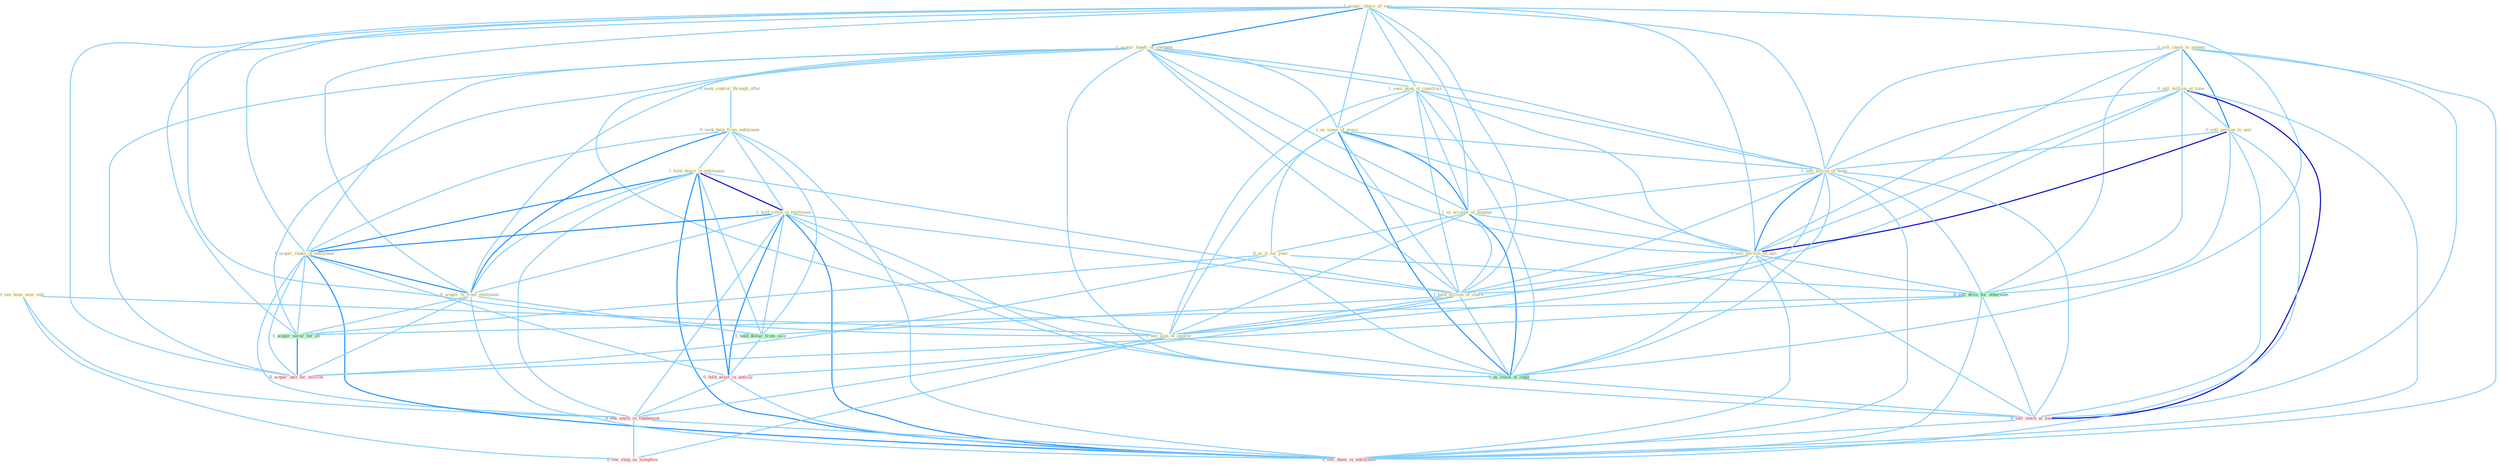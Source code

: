 Graph G{ 
    node
    [shape=polygon,style=filled,width=.5,height=.06,color="#BDFCC9",fixedsize=true,fontsize=4,
    fontcolor="#2f4f4f"];
    {node
    [color="#ffffe0", fontcolor="#8b7d6b"] "1_acquir_share_of_seri " "0_seek_control_through_offer " "1_acquir_hundr_of_compani " "0_sell_chain_to_manag " "1_seen_peak_of_construct " "0_see_hous_near_end " "1_us_some_of_proce " "0_sell_million_at_time " "0_seek_help_from_entitynam " "0_sell_portion_to_unit " "1_hold_degre_in_entitynam " "1_hold_stock_in_entitynam " "1_sell_billion_of_bond " "1_us_account_of_magnat " "1_sell_portion_of_unit " "1_acquir_stake_in_entitynam " "1_hold_million_of_share " "1_see_sign_of_improv " "0_us_it_for_year " "0_acquir_%_from_entitynam "}
{node [color="#fff0f5", fontcolor="#b22222"] "0_hold_asset_in_anticip " "0_sell_stock_at_time " "0_see_anyth_in_fundament " "0_acquir_unit_for_million " "0_see_shop_as_symptom " "0_sell_them_in_entitynam "}
edge [color="#B0E2FF"];

	"1_acquir_share_of_seri " -- "1_acquir_hundr_of_compani " [w="2", color="#1e90ff" , len=0.8];
	"1_acquir_share_of_seri " -- "1_seen_peak_of_construct " [w="1", color="#87cefa" ];
	"1_acquir_share_of_seri " -- "1_us_some_of_proce " [w="1", color="#87cefa" ];
	"1_acquir_share_of_seri " -- "1_sell_billion_of_bond " [w="1", color="#87cefa" ];
	"1_acquir_share_of_seri " -- "1_us_account_of_magnat " [w="1", color="#87cefa" ];
	"1_acquir_share_of_seri " -- "1_sell_portion_of_unit " [w="1", color="#87cefa" ];
	"1_acquir_share_of_seri " -- "1_acquir_stake_in_entitynam " [w="1", color="#87cefa" ];
	"1_acquir_share_of_seri " -- "1_hold_million_of_share " [w="1", color="#87cefa" ];
	"1_acquir_share_of_seri " -- "1_see_sign_of_improv " [w="1", color="#87cefa" ];
	"1_acquir_share_of_seri " -- "0_acquir_%_from_entitynam " [w="1", color="#87cefa" ];
	"1_acquir_share_of_seri " -- "1_acquir_secur_for_an " [w="1", color="#87cefa" ];
	"1_acquir_share_of_seri " -- "1_us_stock_of_capit " [w="1", color="#87cefa" ];
	"1_acquir_share_of_seri " -- "0_acquir_unit_for_million " [w="1", color="#87cefa" ];
	"0_seek_control_through_offer " -- "0_seek_help_from_entitynam " [w="1", color="#87cefa" ];
	"1_acquir_hundr_of_compani " -- "1_seen_peak_of_construct " [w="1", color="#87cefa" ];
	"1_acquir_hundr_of_compani " -- "1_us_some_of_proce " [w="1", color="#87cefa" ];
	"1_acquir_hundr_of_compani " -- "1_sell_billion_of_bond " [w="1", color="#87cefa" ];
	"1_acquir_hundr_of_compani " -- "1_us_account_of_magnat " [w="1", color="#87cefa" ];
	"1_acquir_hundr_of_compani " -- "1_sell_portion_of_unit " [w="1", color="#87cefa" ];
	"1_acquir_hundr_of_compani " -- "1_acquir_stake_in_entitynam " [w="1", color="#87cefa" ];
	"1_acquir_hundr_of_compani " -- "1_hold_million_of_share " [w="1", color="#87cefa" ];
	"1_acquir_hundr_of_compani " -- "1_see_sign_of_improv " [w="1", color="#87cefa" ];
	"1_acquir_hundr_of_compani " -- "0_acquir_%_from_entitynam " [w="1", color="#87cefa" ];
	"1_acquir_hundr_of_compani " -- "1_acquir_secur_for_an " [w="1", color="#87cefa" ];
	"1_acquir_hundr_of_compani " -- "1_us_stock_of_capit " [w="1", color="#87cefa" ];
	"1_acquir_hundr_of_compani " -- "0_acquir_unit_for_million " [w="1", color="#87cefa" ];
	"0_sell_chain_to_manag " -- "0_sell_million_at_time " [w="1", color="#87cefa" ];
	"0_sell_chain_to_manag " -- "0_sell_portion_to_unit " [w="2", color="#1e90ff" , len=0.8];
	"0_sell_chain_to_manag " -- "1_sell_billion_of_bond " [w="1", color="#87cefa" ];
	"0_sell_chain_to_manag " -- "1_sell_portion_of_unit " [w="1", color="#87cefa" ];
	"0_sell_chain_to_manag " -- "0_sell_divis_for_othernum " [w="1", color="#87cefa" ];
	"0_sell_chain_to_manag " -- "0_sell_stock_at_time " [w="1", color="#87cefa" ];
	"0_sell_chain_to_manag " -- "0_sell_them_in_entitynam " [w="1", color="#87cefa" ];
	"1_seen_peak_of_construct " -- "1_us_some_of_proce " [w="1", color="#87cefa" ];
	"1_seen_peak_of_construct " -- "1_sell_billion_of_bond " [w="1", color="#87cefa" ];
	"1_seen_peak_of_construct " -- "1_us_account_of_magnat " [w="1", color="#87cefa" ];
	"1_seen_peak_of_construct " -- "1_sell_portion_of_unit " [w="1", color="#87cefa" ];
	"1_seen_peak_of_construct " -- "1_hold_million_of_share " [w="1", color="#87cefa" ];
	"1_seen_peak_of_construct " -- "1_see_sign_of_improv " [w="1", color="#87cefa" ];
	"1_seen_peak_of_construct " -- "1_us_stock_of_capit " [w="1", color="#87cefa" ];
	"0_see_hous_near_end " -- "1_see_sign_of_improv " [w="1", color="#87cefa" ];
	"0_see_hous_near_end " -- "0_see_anyth_in_fundament " [w="1", color="#87cefa" ];
	"0_see_hous_near_end " -- "0_see_shop_as_symptom " [w="1", color="#87cefa" ];
	"1_us_some_of_proce " -- "1_sell_billion_of_bond " [w="1", color="#87cefa" ];
	"1_us_some_of_proce " -- "1_us_account_of_magnat " [w="2", color="#1e90ff" , len=0.8];
	"1_us_some_of_proce " -- "1_sell_portion_of_unit " [w="1", color="#87cefa" ];
	"1_us_some_of_proce " -- "1_hold_million_of_share " [w="1", color="#87cefa" ];
	"1_us_some_of_proce " -- "1_see_sign_of_improv " [w="1", color="#87cefa" ];
	"1_us_some_of_proce " -- "0_us_it_for_year " [w="1", color="#87cefa" ];
	"1_us_some_of_proce " -- "1_us_stock_of_capit " [w="2", color="#1e90ff" , len=0.8];
	"0_sell_million_at_time " -- "0_sell_portion_to_unit " [w="1", color="#87cefa" ];
	"0_sell_million_at_time " -- "1_sell_billion_of_bond " [w="1", color="#87cefa" ];
	"0_sell_million_at_time " -- "1_sell_portion_of_unit " [w="1", color="#87cefa" ];
	"0_sell_million_at_time " -- "1_hold_million_of_share " [w="1", color="#87cefa" ];
	"0_sell_million_at_time " -- "0_sell_divis_for_othernum " [w="1", color="#87cefa" ];
	"0_sell_million_at_time " -- "0_sell_stock_at_time " [w="3", color="#0000cd" , len=0.6];
	"0_sell_million_at_time " -- "0_sell_them_in_entitynam " [w="1", color="#87cefa" ];
	"0_seek_help_from_entitynam " -- "1_hold_degre_in_entitynam " [w="1", color="#87cefa" ];
	"0_seek_help_from_entitynam " -- "1_hold_stock_in_entitynam " [w="1", color="#87cefa" ];
	"0_seek_help_from_entitynam " -- "1_acquir_stake_in_entitynam " [w="1", color="#87cefa" ];
	"0_seek_help_from_entitynam " -- "0_acquir_%_from_entitynam " [w="2", color="#1e90ff" , len=0.8];
	"0_seek_help_from_entitynam " -- "1_hold_dollar_from_sale " [w="1", color="#87cefa" ];
	"0_seek_help_from_entitynam " -- "0_sell_them_in_entitynam " [w="1", color="#87cefa" ];
	"0_sell_portion_to_unit " -- "1_sell_billion_of_bond " [w="1", color="#87cefa" ];
	"0_sell_portion_to_unit " -- "1_sell_portion_of_unit " [w="3", color="#0000cd" , len=0.6];
	"0_sell_portion_to_unit " -- "0_sell_divis_for_othernum " [w="1", color="#87cefa" ];
	"0_sell_portion_to_unit " -- "0_sell_stock_at_time " [w="1", color="#87cefa" ];
	"0_sell_portion_to_unit " -- "0_sell_them_in_entitynam " [w="1", color="#87cefa" ];
	"1_hold_degre_in_entitynam " -- "1_hold_stock_in_entitynam " [w="3", color="#0000cd" , len=0.6];
	"1_hold_degre_in_entitynam " -- "1_acquir_stake_in_entitynam " [w="2", color="#1e90ff" , len=0.8];
	"1_hold_degre_in_entitynam " -- "1_hold_million_of_share " [w="1", color="#87cefa" ];
	"1_hold_degre_in_entitynam " -- "0_acquir_%_from_entitynam " [w="1", color="#87cefa" ];
	"1_hold_degre_in_entitynam " -- "1_hold_dollar_from_sale " [w="1", color="#87cefa" ];
	"1_hold_degre_in_entitynam " -- "0_hold_asset_in_anticip " [w="2", color="#1e90ff" , len=0.8];
	"1_hold_degre_in_entitynam " -- "0_see_anyth_in_fundament " [w="1", color="#87cefa" ];
	"1_hold_degre_in_entitynam " -- "0_sell_them_in_entitynam " [w="2", color="#1e90ff" , len=0.8];
	"1_hold_stock_in_entitynam " -- "1_acquir_stake_in_entitynam " [w="2", color="#1e90ff" , len=0.8];
	"1_hold_stock_in_entitynam " -- "1_hold_million_of_share " [w="1", color="#87cefa" ];
	"1_hold_stock_in_entitynam " -- "0_acquir_%_from_entitynam " [w="1", color="#87cefa" ];
	"1_hold_stock_in_entitynam " -- "1_us_stock_of_capit " [w="1", color="#87cefa" ];
	"1_hold_stock_in_entitynam " -- "1_hold_dollar_from_sale " [w="1", color="#87cefa" ];
	"1_hold_stock_in_entitynam " -- "0_hold_asset_in_anticip " [w="2", color="#1e90ff" , len=0.8];
	"1_hold_stock_in_entitynam " -- "0_sell_stock_at_time " [w="1", color="#87cefa" ];
	"1_hold_stock_in_entitynam " -- "0_see_anyth_in_fundament " [w="1", color="#87cefa" ];
	"1_hold_stock_in_entitynam " -- "0_sell_them_in_entitynam " [w="2", color="#1e90ff" , len=0.8];
	"1_sell_billion_of_bond " -- "1_us_account_of_magnat " [w="1", color="#87cefa" ];
	"1_sell_billion_of_bond " -- "1_sell_portion_of_unit " [w="2", color="#1e90ff" , len=0.8];
	"1_sell_billion_of_bond " -- "1_hold_million_of_share " [w="1", color="#87cefa" ];
	"1_sell_billion_of_bond " -- "1_see_sign_of_improv " [w="1", color="#87cefa" ];
	"1_sell_billion_of_bond " -- "0_sell_divis_for_othernum " [w="1", color="#87cefa" ];
	"1_sell_billion_of_bond " -- "1_us_stock_of_capit " [w="1", color="#87cefa" ];
	"1_sell_billion_of_bond " -- "0_sell_stock_at_time " [w="1", color="#87cefa" ];
	"1_sell_billion_of_bond " -- "0_sell_them_in_entitynam " [w="1", color="#87cefa" ];
	"1_us_account_of_magnat " -- "1_sell_portion_of_unit " [w="1", color="#87cefa" ];
	"1_us_account_of_magnat " -- "1_hold_million_of_share " [w="1", color="#87cefa" ];
	"1_us_account_of_magnat " -- "1_see_sign_of_improv " [w="1", color="#87cefa" ];
	"1_us_account_of_magnat " -- "0_us_it_for_year " [w="1", color="#87cefa" ];
	"1_us_account_of_magnat " -- "1_us_stock_of_capit " [w="2", color="#1e90ff" , len=0.8];
	"1_sell_portion_of_unit " -- "1_hold_million_of_share " [w="1", color="#87cefa" ];
	"1_sell_portion_of_unit " -- "1_see_sign_of_improv " [w="1", color="#87cefa" ];
	"1_sell_portion_of_unit " -- "0_sell_divis_for_othernum " [w="1", color="#87cefa" ];
	"1_sell_portion_of_unit " -- "1_us_stock_of_capit " [w="1", color="#87cefa" ];
	"1_sell_portion_of_unit " -- "0_sell_stock_at_time " [w="1", color="#87cefa" ];
	"1_sell_portion_of_unit " -- "0_sell_them_in_entitynam " [w="1", color="#87cefa" ];
	"1_acquir_stake_in_entitynam " -- "0_acquir_%_from_entitynam " [w="2", color="#1e90ff" , len=0.8];
	"1_acquir_stake_in_entitynam " -- "1_acquir_secur_for_an " [w="1", color="#87cefa" ];
	"1_acquir_stake_in_entitynam " -- "0_hold_asset_in_anticip " [w="1", color="#87cefa" ];
	"1_acquir_stake_in_entitynam " -- "0_see_anyth_in_fundament " [w="1", color="#87cefa" ];
	"1_acquir_stake_in_entitynam " -- "0_acquir_unit_for_million " [w="1", color="#87cefa" ];
	"1_acquir_stake_in_entitynam " -- "0_sell_them_in_entitynam " [w="2", color="#1e90ff" , len=0.8];
	"1_hold_million_of_share " -- "1_see_sign_of_improv " [w="1", color="#87cefa" ];
	"1_hold_million_of_share " -- "1_us_stock_of_capit " [w="1", color="#87cefa" ];
	"1_hold_million_of_share " -- "1_hold_dollar_from_sale " [w="1", color="#87cefa" ];
	"1_hold_million_of_share " -- "0_hold_asset_in_anticip " [w="1", color="#87cefa" ];
	"1_see_sign_of_improv " -- "1_us_stock_of_capit " [w="1", color="#87cefa" ];
	"1_see_sign_of_improv " -- "0_see_anyth_in_fundament " [w="1", color="#87cefa" ];
	"1_see_sign_of_improv " -- "0_see_shop_as_symptom " [w="1", color="#87cefa" ];
	"0_us_it_for_year " -- "0_sell_divis_for_othernum " [w="1", color="#87cefa" ];
	"0_us_it_for_year " -- "1_acquir_secur_for_an " [w="1", color="#87cefa" ];
	"0_us_it_for_year " -- "1_us_stock_of_capit " [w="1", color="#87cefa" ];
	"0_us_it_for_year " -- "0_acquir_unit_for_million " [w="1", color="#87cefa" ];
	"0_acquir_%_from_entitynam " -- "1_acquir_secur_for_an " [w="1", color="#87cefa" ];
	"0_acquir_%_from_entitynam " -- "1_hold_dollar_from_sale " [w="1", color="#87cefa" ];
	"0_acquir_%_from_entitynam " -- "0_acquir_unit_for_million " [w="1", color="#87cefa" ];
	"0_acquir_%_from_entitynam " -- "0_sell_them_in_entitynam " [w="1", color="#87cefa" ];
	"0_sell_divis_for_othernum " -- "1_acquir_secur_for_an " [w="1", color="#87cefa" ];
	"0_sell_divis_for_othernum " -- "0_sell_stock_at_time " [w="1", color="#87cefa" ];
	"0_sell_divis_for_othernum " -- "0_acquir_unit_for_million " [w="1", color="#87cefa" ];
	"0_sell_divis_for_othernum " -- "0_sell_them_in_entitynam " [w="1", color="#87cefa" ];
	"1_acquir_secur_for_an " -- "0_acquir_unit_for_million " [w="2", color="#1e90ff" , len=0.8];
	"1_us_stock_of_capit " -- "0_sell_stock_at_time " [w="1", color="#87cefa" ];
	"1_hold_dollar_from_sale " -- "0_hold_asset_in_anticip " [w="1", color="#87cefa" ];
	"0_hold_asset_in_anticip " -- "0_see_anyth_in_fundament " [w="1", color="#87cefa" ];
	"0_hold_asset_in_anticip " -- "0_sell_them_in_entitynam " [w="1", color="#87cefa" ];
	"0_sell_stock_at_time " -- "0_sell_them_in_entitynam " [w="1", color="#87cefa" ];
	"0_see_anyth_in_fundament " -- "0_see_shop_as_symptom " [w="1", color="#87cefa" ];
	"0_see_anyth_in_fundament " -- "0_sell_them_in_entitynam " [w="1", color="#87cefa" ];
}